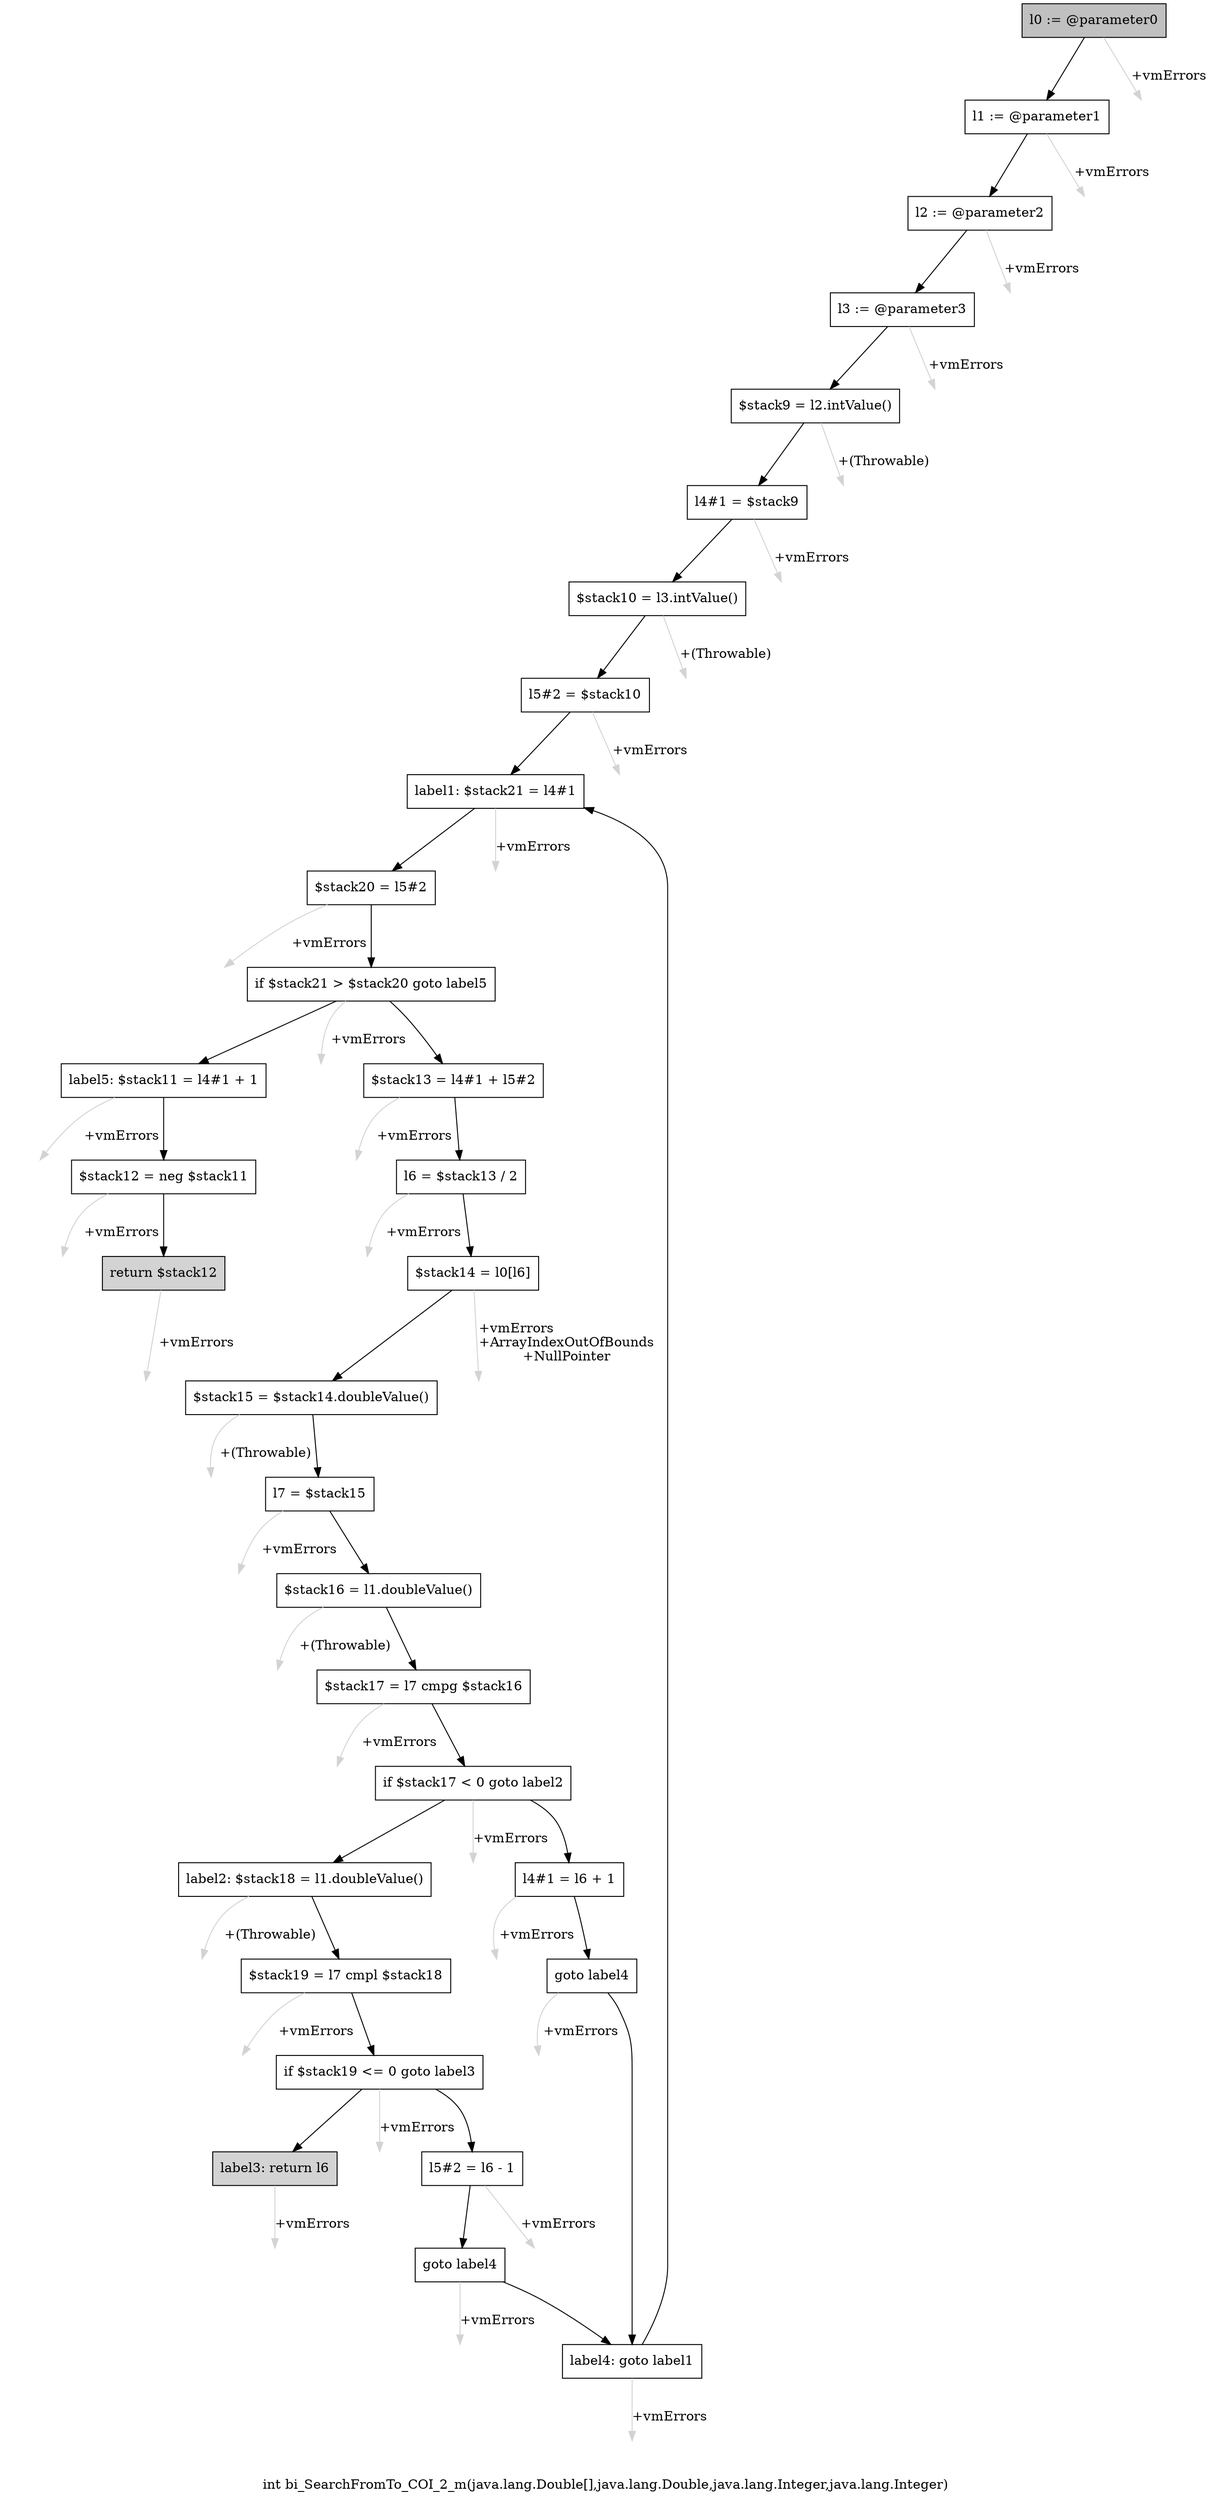 digraph "int bi_SearchFromTo_COI_2_m(java.lang.Double[],java.lang.Double,java.lang.Integer,java.lang.Integer)" {
    label="int bi_SearchFromTo_COI_2_m(java.lang.Double[],java.lang.Double,java.lang.Integer,java.lang.Integer)";
    node [shape=box];
    "0" [style=filled,fillcolor=gray,label="l0 := @parameter0",];
    "1" [label="l1 := @parameter1",];
    "0"->"1" [color=black,];
    "31" [style=invis,label="Esc",];
    "0"->"31" [color=lightgray,label="\l+vmErrors",];
    "2" [label="l2 := @parameter2",];
    "1"->"2" [color=black,];
    "32" [style=invis,label="Esc",];
    "1"->"32" [color=lightgray,label="\l+vmErrors",];
    "3" [label="l3 := @parameter3",];
    "2"->"3" [color=black,];
    "33" [style=invis,label="Esc",];
    "2"->"33" [color=lightgray,label="\l+vmErrors",];
    "4" [label="$stack9 = l2.intValue()",];
    "3"->"4" [color=black,];
    "34" [style=invis,label="Esc",];
    "3"->"34" [color=lightgray,label="\l+vmErrors",];
    "5" [label="l4#1 = $stack9",];
    "4"->"5" [color=black,];
    "35" [style=invis,label="Esc",];
    "4"->"35" [color=lightgray,label="\l+(Throwable)",];
    "6" [label="$stack10 = l3.intValue()",];
    "5"->"6" [color=black,];
    "36" [style=invis,label="Esc",];
    "5"->"36" [color=lightgray,label="\l+vmErrors",];
    "7" [label="l5#2 = $stack10",];
    "6"->"7" [color=black,];
    "37" [style=invis,label="Esc",];
    "6"->"37" [color=lightgray,label="\l+(Throwable)",];
    "8" [label="label1: $stack21 = l4#1",];
    "7"->"8" [color=black,];
    "38" [style=invis,label="Esc",];
    "7"->"38" [color=lightgray,label="\l+vmErrors",];
    "9" [label="$stack20 = l5#2",];
    "8"->"9" [color=black,];
    "39" [style=invis,label="Esc",];
    "8"->"39" [color=lightgray,label="\l+vmErrors",];
    "10" [label="if $stack21 > $stack20 goto label5",];
    "9"->"10" [color=black,];
    "40" [style=invis,label="Esc",];
    "9"->"40" [color=lightgray,label="\l+vmErrors",];
    "11" [label="$stack13 = l4#1 + l5#2",];
    "10"->"11" [color=black,];
    "28" [label="label5: $stack11 = l4#1 + 1",];
    "10"->"28" [color=black,];
    "41" [style=invis,label="Esc",];
    "10"->"41" [color=lightgray,label="\l+vmErrors",];
    "12" [label="l6 = $stack13 / 2",];
    "11"->"12" [color=black,];
    "42" [style=invis,label="Esc",];
    "11"->"42" [color=lightgray,label="\l+vmErrors",];
    "13" [label="$stack14 = l0[l6]",];
    "12"->"13" [color=black,];
    "43" [style=invis,label="Esc",];
    "12"->"43" [color=lightgray,label="\l+vmErrors",];
    "14" [label="$stack15 = $stack14.doubleValue()",];
    "13"->"14" [color=black,];
    "44" [style=invis,label="Esc",];
    "13"->"44" [color=lightgray,label="\l+vmErrors\l+ArrayIndexOutOfBounds\l+NullPointer",];
    "15" [label="l7 = $stack15",];
    "14"->"15" [color=black,];
    "45" [style=invis,label="Esc",];
    "14"->"45" [color=lightgray,label="\l+(Throwable)",];
    "16" [label="$stack16 = l1.doubleValue()",];
    "15"->"16" [color=black,];
    "46" [style=invis,label="Esc",];
    "15"->"46" [color=lightgray,label="\l+vmErrors",];
    "17" [label="$stack17 = l7 cmpg $stack16",];
    "16"->"17" [color=black,];
    "47" [style=invis,label="Esc",];
    "16"->"47" [color=lightgray,label="\l+(Throwable)",];
    "18" [label="if $stack17 < 0 goto label2",];
    "17"->"18" [color=black,];
    "48" [style=invis,label="Esc",];
    "17"->"48" [color=lightgray,label="\l+vmErrors",];
    "19" [label="l4#1 = l6 + 1",];
    "18"->"19" [color=black,];
    "21" [label="label2: $stack18 = l1.doubleValue()",];
    "18"->"21" [color=black,];
    "49" [style=invis,label="Esc",];
    "18"->"49" [color=lightgray,label="\l+vmErrors",];
    "20" [label="goto label4",];
    "19"->"20" [color=black,];
    "50" [style=invis,label="Esc",];
    "19"->"50" [color=lightgray,label="\l+vmErrors",];
    "27" [label="label4: goto label1",];
    "20"->"27" [color=black,];
    "51" [style=invis,label="Esc",];
    "20"->"51" [color=lightgray,label="\l+vmErrors",];
    "22" [label="$stack19 = l7 cmpl $stack18",];
    "21"->"22" [color=black,];
    "52" [style=invis,label="Esc",];
    "21"->"52" [color=lightgray,label="\l+(Throwable)",];
    "23" [label="if $stack19 <= 0 goto label3",];
    "22"->"23" [color=black,];
    "53" [style=invis,label="Esc",];
    "22"->"53" [color=lightgray,label="\l+vmErrors",];
    "24" [label="l5#2 = l6 - 1",];
    "23"->"24" [color=black,];
    "26" [style=filled,fillcolor=lightgray,label="label3: return l6",];
    "23"->"26" [color=black,];
    "54" [style=invis,label="Esc",];
    "23"->"54" [color=lightgray,label="\l+vmErrors",];
    "25" [label="goto label4",];
    "24"->"25" [color=black,];
    "55" [style=invis,label="Esc",];
    "24"->"55" [color=lightgray,label="\l+vmErrors",];
    "25"->"27" [color=black,];
    "56" [style=invis,label="Esc",];
    "25"->"56" [color=lightgray,label="\l+vmErrors",];
    "57" [style=invis,label="Esc",];
    "26"->"57" [color=lightgray,label="\l+vmErrors",];
    "27"->"8" [color=black,];
    "58" [style=invis,label="Esc",];
    "27"->"58" [color=lightgray,label="\l+vmErrors",];
    "29" [label="$stack12 = neg $stack11",];
    "28"->"29" [color=black,];
    "59" [style=invis,label="Esc",];
    "28"->"59" [color=lightgray,label="\l+vmErrors",];
    "30" [style=filled,fillcolor=lightgray,label="return $stack12",];
    "29"->"30" [color=black,];
    "60" [style=invis,label="Esc",];
    "29"->"60" [color=lightgray,label="\l+vmErrors",];
    "61" [style=invis,label="Esc",];
    "30"->"61" [color=lightgray,label="\l+vmErrors",];
}
